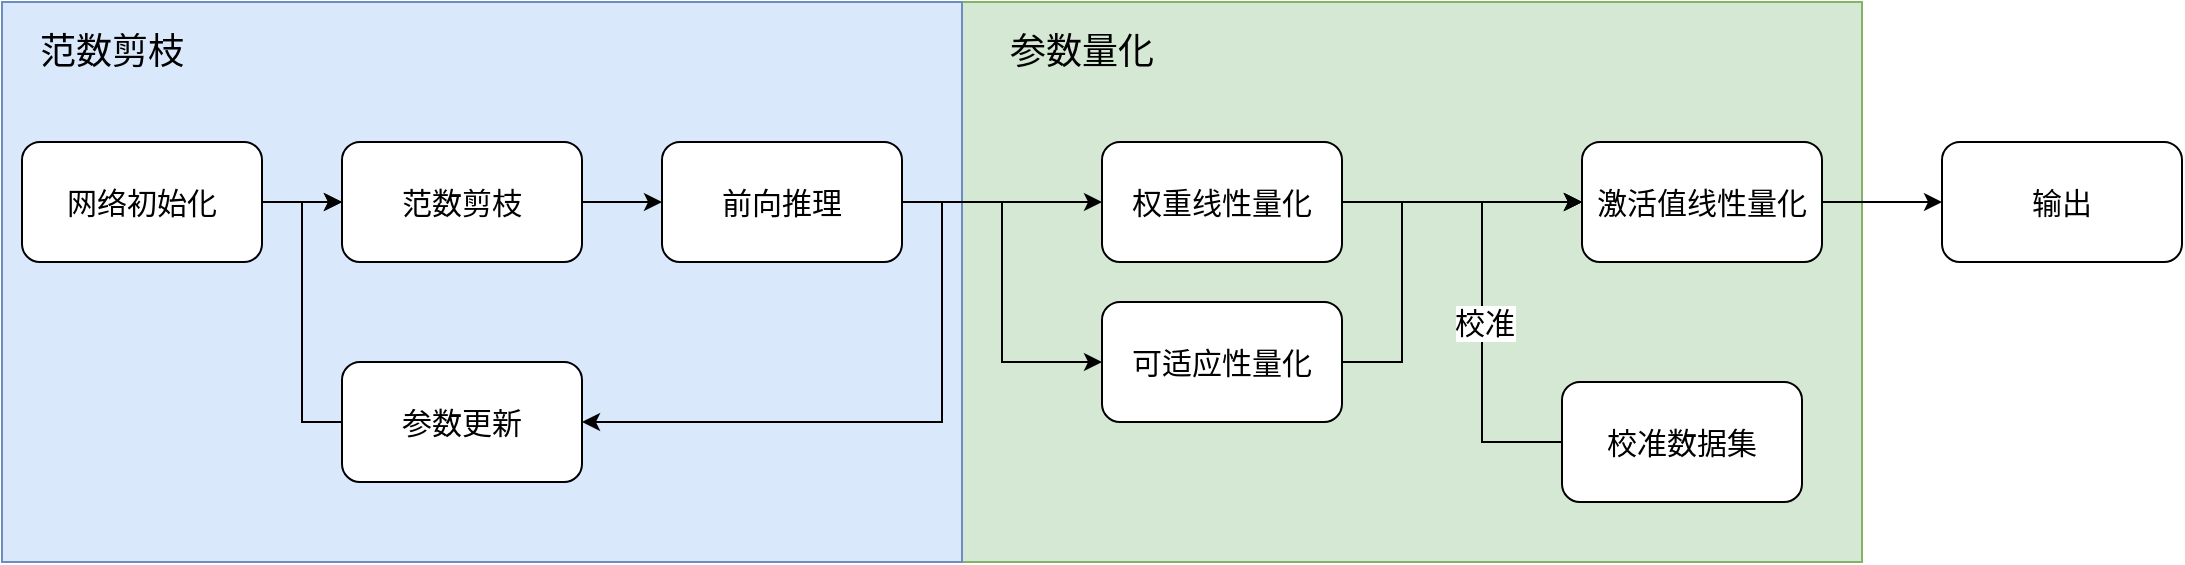 <mxfile version="22.1.7" type="github">
  <diagram name="第 1 页" id="_pGcNhD7Bbz_a0pf2VkH">
    <mxGraphModel dx="794" dy="432" grid="1" gridSize="10" guides="1" tooltips="1" connect="1" arrows="1" fold="1" page="1" pageScale="1" pageWidth="827" pageHeight="1169" math="0" shadow="0">
      <root>
        <mxCell id="0" />
        <mxCell id="1" parent="0" />
        <mxCell id="UGleV3NYl0aYAame72-G-20" value="" style="rounded=0;whiteSpace=wrap;html=1;fillColor=#d5e8d4;strokeColor=#82b366;fontSize=15;" vertex="1" parent="1">
          <mxGeometry x="510" y="160" width="450" height="280" as="geometry" />
        </mxCell>
        <mxCell id="UGleV3NYl0aYAame72-G-18" value="" style="rounded=0;whiteSpace=wrap;html=1;fillColor=#dae8fc;strokeColor=#6c8ebf;fontSize=15;" vertex="1" parent="1">
          <mxGeometry x="30" y="160" width="480" height="280" as="geometry" />
        </mxCell>
        <mxCell id="UGleV3NYl0aYAame72-G-6" value="" style="edgeStyle=orthogonalEdgeStyle;rounded=0;orthogonalLoop=1;jettySize=auto;html=1;fontSize=15;" edge="1" parent="1" source="UGleV3NYl0aYAame72-G-1" target="UGleV3NYl0aYAame72-G-3">
          <mxGeometry relative="1" as="geometry" />
        </mxCell>
        <mxCell id="UGleV3NYl0aYAame72-G-1" value="网络初始化" style="rounded=1;whiteSpace=wrap;html=1;fontSize=15;" vertex="1" parent="1">
          <mxGeometry x="40" y="230" width="120" height="60" as="geometry" />
        </mxCell>
        <mxCell id="UGleV3NYl0aYAame72-G-7" value="" style="edgeStyle=orthogonalEdgeStyle;rounded=0;orthogonalLoop=1;jettySize=auto;html=1;fontSize=15;" edge="1" parent="1" source="UGleV3NYl0aYAame72-G-3" target="UGleV3NYl0aYAame72-G-4">
          <mxGeometry relative="1" as="geometry" />
        </mxCell>
        <mxCell id="UGleV3NYl0aYAame72-G-3" value="范数剪枝" style="rounded=1;whiteSpace=wrap;html=1;fontSize=15;" vertex="1" parent="1">
          <mxGeometry x="200" y="230" width="120" height="60" as="geometry" />
        </mxCell>
        <mxCell id="UGleV3NYl0aYAame72-G-9" style="edgeStyle=orthogonalEdgeStyle;rounded=0;orthogonalLoop=1;jettySize=auto;html=1;exitX=1;exitY=0.5;exitDx=0;exitDy=0;entryX=1;entryY=0.5;entryDx=0;entryDy=0;fontSize=15;" edge="1" parent="1" source="UGleV3NYl0aYAame72-G-4" target="UGleV3NYl0aYAame72-G-5">
          <mxGeometry relative="1" as="geometry" />
        </mxCell>
        <mxCell id="UGleV3NYl0aYAame72-G-14" style="edgeStyle=orthogonalEdgeStyle;rounded=0;orthogonalLoop=1;jettySize=auto;html=1;exitX=1;exitY=0.5;exitDx=0;exitDy=0;entryX=0;entryY=0.5;entryDx=0;entryDy=0;fontSize=15;" edge="1" parent="1" source="UGleV3NYl0aYAame72-G-4" target="UGleV3NYl0aYAame72-G-11">
          <mxGeometry relative="1" as="geometry" />
        </mxCell>
        <mxCell id="UGleV3NYl0aYAame72-G-16" style="edgeStyle=orthogonalEdgeStyle;rounded=0;orthogonalLoop=1;jettySize=auto;html=1;exitX=1;exitY=0.5;exitDx=0;exitDy=0;entryX=0;entryY=0.5;entryDx=0;entryDy=0;fontSize=15;" edge="1" parent="1" source="UGleV3NYl0aYAame72-G-4" target="UGleV3NYl0aYAame72-G-12">
          <mxGeometry relative="1" as="geometry" />
        </mxCell>
        <mxCell id="UGleV3NYl0aYAame72-G-4" value="前向推理" style="rounded=1;whiteSpace=wrap;html=1;fontSize=15;" vertex="1" parent="1">
          <mxGeometry x="360" y="230" width="120" height="60" as="geometry" />
        </mxCell>
        <mxCell id="UGleV3NYl0aYAame72-G-10" style="edgeStyle=orthogonalEdgeStyle;rounded=0;orthogonalLoop=1;jettySize=auto;html=1;exitX=0;exitY=0.5;exitDx=0;exitDy=0;entryX=0;entryY=0.5;entryDx=0;entryDy=0;fontSize=15;" edge="1" parent="1" source="UGleV3NYl0aYAame72-G-5" target="UGleV3NYl0aYAame72-G-3">
          <mxGeometry relative="1" as="geometry" />
        </mxCell>
        <mxCell id="UGleV3NYl0aYAame72-G-5" value="参数更新" style="rounded=1;whiteSpace=wrap;html=1;fontSize=15;" vertex="1" parent="1">
          <mxGeometry x="200" y="340" width="120" height="60" as="geometry" />
        </mxCell>
        <mxCell id="UGleV3NYl0aYAame72-G-15" value="" style="edgeStyle=orthogonalEdgeStyle;rounded=0;orthogonalLoop=1;jettySize=auto;html=1;fontSize=15;" edge="1" parent="1" source="UGleV3NYl0aYAame72-G-11" target="UGleV3NYl0aYAame72-G-13">
          <mxGeometry relative="1" as="geometry" />
        </mxCell>
        <mxCell id="UGleV3NYl0aYAame72-G-11" value="权重线性量化" style="rounded=1;whiteSpace=wrap;html=1;fontSize=15;" vertex="1" parent="1">
          <mxGeometry x="580" y="230" width="120" height="60" as="geometry" />
        </mxCell>
        <mxCell id="UGleV3NYl0aYAame72-G-17" style="edgeStyle=orthogonalEdgeStyle;rounded=0;orthogonalLoop=1;jettySize=auto;html=1;exitX=1;exitY=0.5;exitDx=0;exitDy=0;entryX=0;entryY=0.5;entryDx=0;entryDy=0;fontSize=15;" edge="1" parent="1" source="UGleV3NYl0aYAame72-G-12" target="UGleV3NYl0aYAame72-G-13">
          <mxGeometry relative="1" as="geometry">
            <Array as="points">
              <mxPoint x="730" y="340" />
              <mxPoint x="730" y="260" />
            </Array>
          </mxGeometry>
        </mxCell>
        <mxCell id="UGleV3NYl0aYAame72-G-12" value="可适应性量化" style="rounded=1;whiteSpace=wrap;html=1;fontSize=15;" vertex="1" parent="1">
          <mxGeometry x="580" y="310" width="120" height="60" as="geometry" />
        </mxCell>
        <mxCell id="UGleV3NYl0aYAame72-G-24" value="" style="edgeStyle=orthogonalEdgeStyle;rounded=0;orthogonalLoop=1;jettySize=auto;html=1;fontSize=15;" edge="1" parent="1" source="UGleV3NYl0aYAame72-G-13" target="UGleV3NYl0aYAame72-G-23">
          <mxGeometry relative="1" as="geometry" />
        </mxCell>
        <mxCell id="UGleV3NYl0aYAame72-G-13" value="激活值线性量化" style="rounded=1;whiteSpace=wrap;html=1;fontSize=15;" vertex="1" parent="1">
          <mxGeometry x="820" y="230" width="120" height="60" as="geometry" />
        </mxCell>
        <mxCell id="UGleV3NYl0aYAame72-G-19" value="范数剪枝" style="text;html=1;strokeColor=none;fillColor=none;align=center;verticalAlign=middle;whiteSpace=wrap;rounded=0;fontSize=18;" vertex="1" parent="1">
          <mxGeometry x="30" y="160" width="110" height="50" as="geometry" />
        </mxCell>
        <mxCell id="UGleV3NYl0aYAame72-G-21" value="参数量化" style="text;html=1;strokeColor=none;fillColor=none;align=center;verticalAlign=middle;whiteSpace=wrap;rounded=0;fontSize=18;" vertex="1" parent="1">
          <mxGeometry x="510" y="160" width="120" height="50" as="geometry" />
        </mxCell>
        <mxCell id="UGleV3NYl0aYAame72-G-23" value="输出" style="rounded=1;whiteSpace=wrap;html=1;fontSize=15;" vertex="1" parent="1">
          <mxGeometry x="1000" y="230" width="120" height="60" as="geometry" />
        </mxCell>
        <mxCell id="UGleV3NYl0aYAame72-G-27" style="edgeStyle=orthogonalEdgeStyle;rounded=0;orthogonalLoop=1;jettySize=auto;html=1;exitX=0;exitY=0.5;exitDx=0;exitDy=0;entryX=0;entryY=0.5;entryDx=0;entryDy=0;" edge="1" parent="1" source="UGleV3NYl0aYAame72-G-26" target="UGleV3NYl0aYAame72-G-13">
          <mxGeometry relative="1" as="geometry">
            <Array as="points">
              <mxPoint x="770" y="380" />
              <mxPoint x="770" y="260" />
            </Array>
          </mxGeometry>
        </mxCell>
        <mxCell id="UGleV3NYl0aYAame72-G-30" value="&lt;font style=&quot;font-size: 15px;&quot;&gt;校准&lt;/font&gt;" style="edgeLabel;html=1;align=center;verticalAlign=middle;resizable=0;points=[];" vertex="1" connectable="0" parent="UGleV3NYl0aYAame72-G-27">
          <mxGeometry x="-0.044" y="-1" relative="1" as="geometry">
            <mxPoint as="offset" />
          </mxGeometry>
        </mxCell>
        <mxCell id="UGleV3NYl0aYAame72-G-26" value="校准数据集" style="rounded=1;whiteSpace=wrap;html=1;fontSize=15;" vertex="1" parent="1">
          <mxGeometry x="810" y="350" width="120" height="60" as="geometry" />
        </mxCell>
      </root>
    </mxGraphModel>
  </diagram>
</mxfile>
